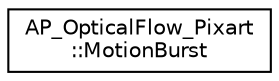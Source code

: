 digraph "Graphical Class Hierarchy"
{
 // INTERACTIVE_SVG=YES
  edge [fontname="Helvetica",fontsize="10",labelfontname="Helvetica",labelfontsize="10"];
  node [fontname="Helvetica",fontsize="10",shape=record];
  rankdir="LR";
  Node1 [label="AP_OpticalFlow_Pixart\l::MotionBurst",height=0.2,width=0.4,color="black", fillcolor="white", style="filled",URL="$structAP__OpticalFlow__Pixart_1_1MotionBurst.html"];
}
